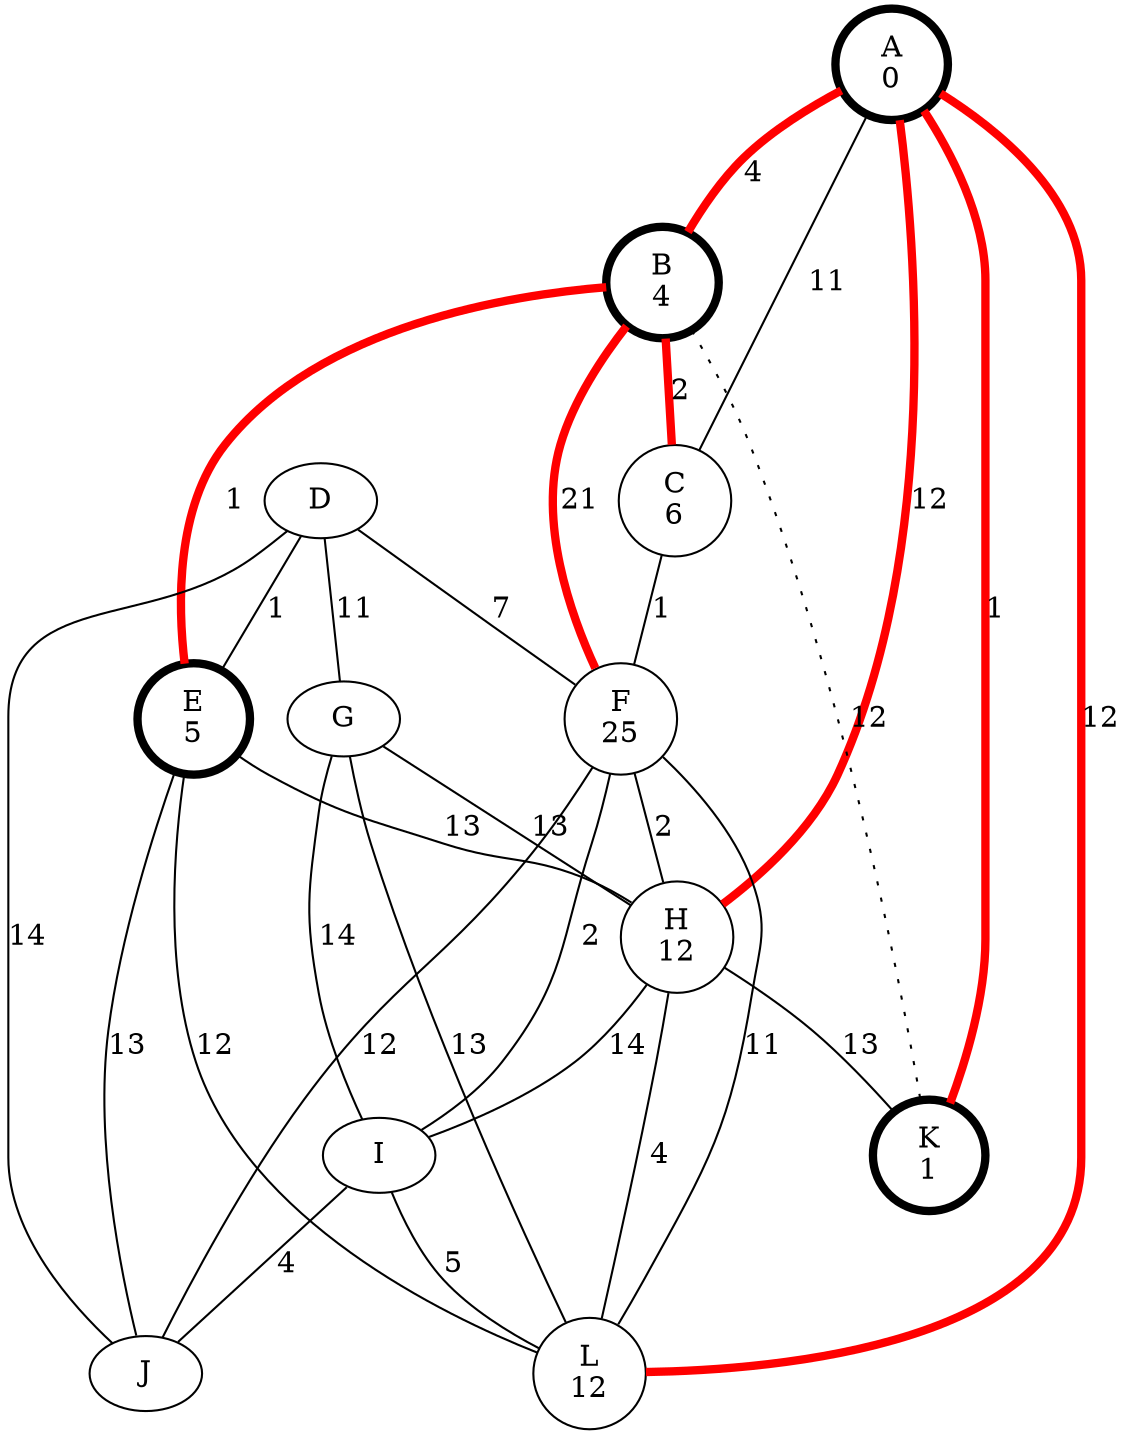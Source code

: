 graph {
  A [label="A\n0" penwidth=4];
  B [label="B\n4" penwidth=4];
  C [label="C\n6"];
  D;
  E [label="E\n5" penwidth=4];
  F [label="F\n25"];
  G;
  H [label="H\n12"];
  I;
  J;
  K [label="K\n1" penwidth=4];
  L [label="L\n12"];

  A -- C [label=11]
  A -- L [label=12 penwidth=4 color=red]
  A -- K [label=1 penwidth=4 color=red]
  A -- B [label=4 penwidth=4 color=red]
  A -- H [label=12 penwidth=4 color=red]
  B -- C [label=2 penwidth=4 color=red]
  B -- F [label=21 penwidth=4 color=red]
  B -- K [label=12 style=dotted]
  B -- E [label=1 penwidth=4 color=red]
  C -- F [label=1]
  D -- F [label=7]
  D -- G [label=11]
  D -- J [label=14]
  D -- E [label=1]
  E -- L [label=12]
  E -- H [label=13]
  E -- J [label=13]
  F -- L [label=11]
  F -- I [label=2]
  F -- H [label=2]
  F -- J [label=12]
  G -- L [label=13]
  G -- I [label=14]
  G -- H [label=13]
  H -- L [label=4]
  H -- I [label=14]
  H -- K [label=13]
  I -- L [label=5]
  I -- J [label=4]
}
